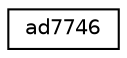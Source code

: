 digraph "Graphical Class Hierarchy"
{
 // LATEX_PDF_SIZE
  edge [fontname="Helvetica",fontsize="10",labelfontname="Helvetica",labelfontsize="10"];
  node [fontname="Helvetica",fontsize="10",shape=record];
  rankdir="LR";
  Node0 [label="ad7746",height=0.2,width=0.4,color="black", fillcolor="white", style="filled",URL="$structad7746.html",tooltip="AD7746 device descriptor."];
}
